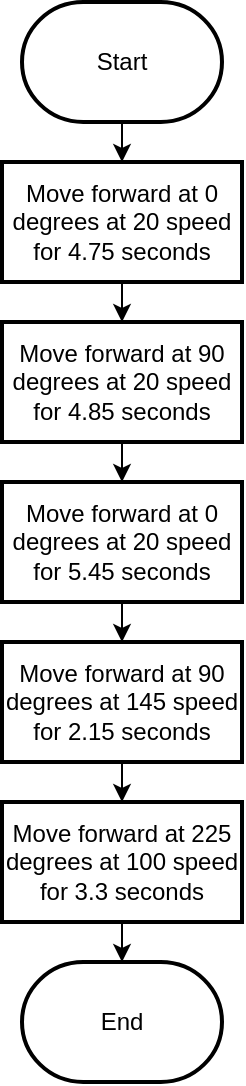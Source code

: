 <mxfile version="21.1.2" type="device">
  <diagram name="Page-1" id="a2_YCJzAHUfuJFkXp9NQ">
    <mxGraphModel dx="468" dy="727" grid="1" gridSize="10" guides="1" tooltips="1" connect="1" arrows="1" fold="1" page="1" pageScale="1" pageWidth="850" pageHeight="1100" math="0" shadow="0">
      <root>
        <mxCell id="0" />
        <mxCell id="1" parent="0" />
        <mxCell id="WbJlGpyguCcW2pZsQxsa-3" value="" style="edgeStyle=orthogonalEdgeStyle;rounded=0;orthogonalLoop=1;jettySize=auto;html=1;" parent="1" source="WbJlGpyguCcW2pZsQxsa-1" target="WbJlGpyguCcW2pZsQxsa-2" edge="1">
          <mxGeometry relative="1" as="geometry" />
        </mxCell>
        <mxCell id="WbJlGpyguCcW2pZsQxsa-1" value="Start" style="strokeWidth=2;html=1;shape=mxgraph.flowchart.terminator;whiteSpace=wrap;" parent="1" vertex="1">
          <mxGeometry x="40" y="10" width="100" height="60" as="geometry" />
        </mxCell>
        <mxCell id="WbJlGpyguCcW2pZsQxsa-5" value="" style="edgeStyle=orthogonalEdgeStyle;rounded=0;orthogonalLoop=1;jettySize=auto;html=1;" parent="1" source="WbJlGpyguCcW2pZsQxsa-2" target="WbJlGpyguCcW2pZsQxsa-4" edge="1">
          <mxGeometry relative="1" as="geometry" />
        </mxCell>
        <mxCell id="WbJlGpyguCcW2pZsQxsa-2" value="Move forward at 0 degrees at 20 speed for 4.75 seconds" style="whiteSpace=wrap;html=1;strokeWidth=2;" parent="1" vertex="1">
          <mxGeometry x="30" y="90" width="120" height="60" as="geometry" />
        </mxCell>
        <mxCell id="WbJlGpyguCcW2pZsQxsa-7" value="" style="edgeStyle=orthogonalEdgeStyle;rounded=0;orthogonalLoop=1;jettySize=auto;html=1;" parent="1" source="WbJlGpyguCcW2pZsQxsa-4" target="WbJlGpyguCcW2pZsQxsa-6" edge="1">
          <mxGeometry relative="1" as="geometry" />
        </mxCell>
        <mxCell id="WbJlGpyguCcW2pZsQxsa-4" value="Move forward at 90 degrees at 20 speed for 4.85 seconds" style="whiteSpace=wrap;html=1;strokeWidth=2;" parent="1" vertex="1">
          <mxGeometry x="30" y="170" width="120" height="60" as="geometry" />
        </mxCell>
        <mxCell id="WbJlGpyguCcW2pZsQxsa-9" value="" style="edgeStyle=orthogonalEdgeStyle;rounded=0;orthogonalLoop=1;jettySize=auto;html=1;" parent="1" source="WbJlGpyguCcW2pZsQxsa-6" target="WbJlGpyguCcW2pZsQxsa-8" edge="1">
          <mxGeometry relative="1" as="geometry" />
        </mxCell>
        <mxCell id="WbJlGpyguCcW2pZsQxsa-6" value="Move forward at 0 degrees at 20 speed for 5.45 seconds" style="whiteSpace=wrap;html=1;strokeWidth=2;" parent="1" vertex="1">
          <mxGeometry x="30" y="250" width="120" height="60" as="geometry" />
        </mxCell>
        <mxCell id="WbJlGpyguCcW2pZsQxsa-13" value="" style="edgeStyle=orthogonalEdgeStyle;rounded=0;orthogonalLoop=1;jettySize=auto;html=1;" parent="1" source="WbJlGpyguCcW2pZsQxsa-8" edge="1">
          <mxGeometry relative="1" as="geometry">
            <mxPoint x="90" y="410" as="targetPoint" />
          </mxGeometry>
        </mxCell>
        <mxCell id="WbJlGpyguCcW2pZsQxsa-8" value="Move forward at 90 degrees at 145 speed for 2.15 seconds" style="whiteSpace=wrap;html=1;strokeWidth=2;" parent="1" vertex="1">
          <mxGeometry x="30" y="330" width="120" height="60" as="geometry" />
        </mxCell>
        <mxCell id="ma61YyJB0rQNom0FlGs_-4" value="" style="edgeStyle=orthogonalEdgeStyle;rounded=0;orthogonalLoop=1;jettySize=auto;html=1;" parent="1" source="ma61YyJB0rQNom0FlGs_-1" target="ma61YyJB0rQNom0FlGs_-3" edge="1">
          <mxGeometry relative="1" as="geometry" />
        </mxCell>
        <mxCell id="ma61YyJB0rQNom0FlGs_-1" value="Move forward at 225 degrees at 100 speed for 3.3 seconds" style="whiteSpace=wrap;html=1;strokeWidth=2;" parent="1" vertex="1">
          <mxGeometry x="30" y="410" width="120" height="60" as="geometry" />
        </mxCell>
        <mxCell id="ma61YyJB0rQNom0FlGs_-3" value="End" style="strokeWidth=2;html=1;shape=mxgraph.flowchart.terminator;whiteSpace=wrap;" parent="1" vertex="1">
          <mxGeometry x="40" y="490" width="100" height="60" as="geometry" />
        </mxCell>
      </root>
    </mxGraphModel>
  </diagram>
</mxfile>
